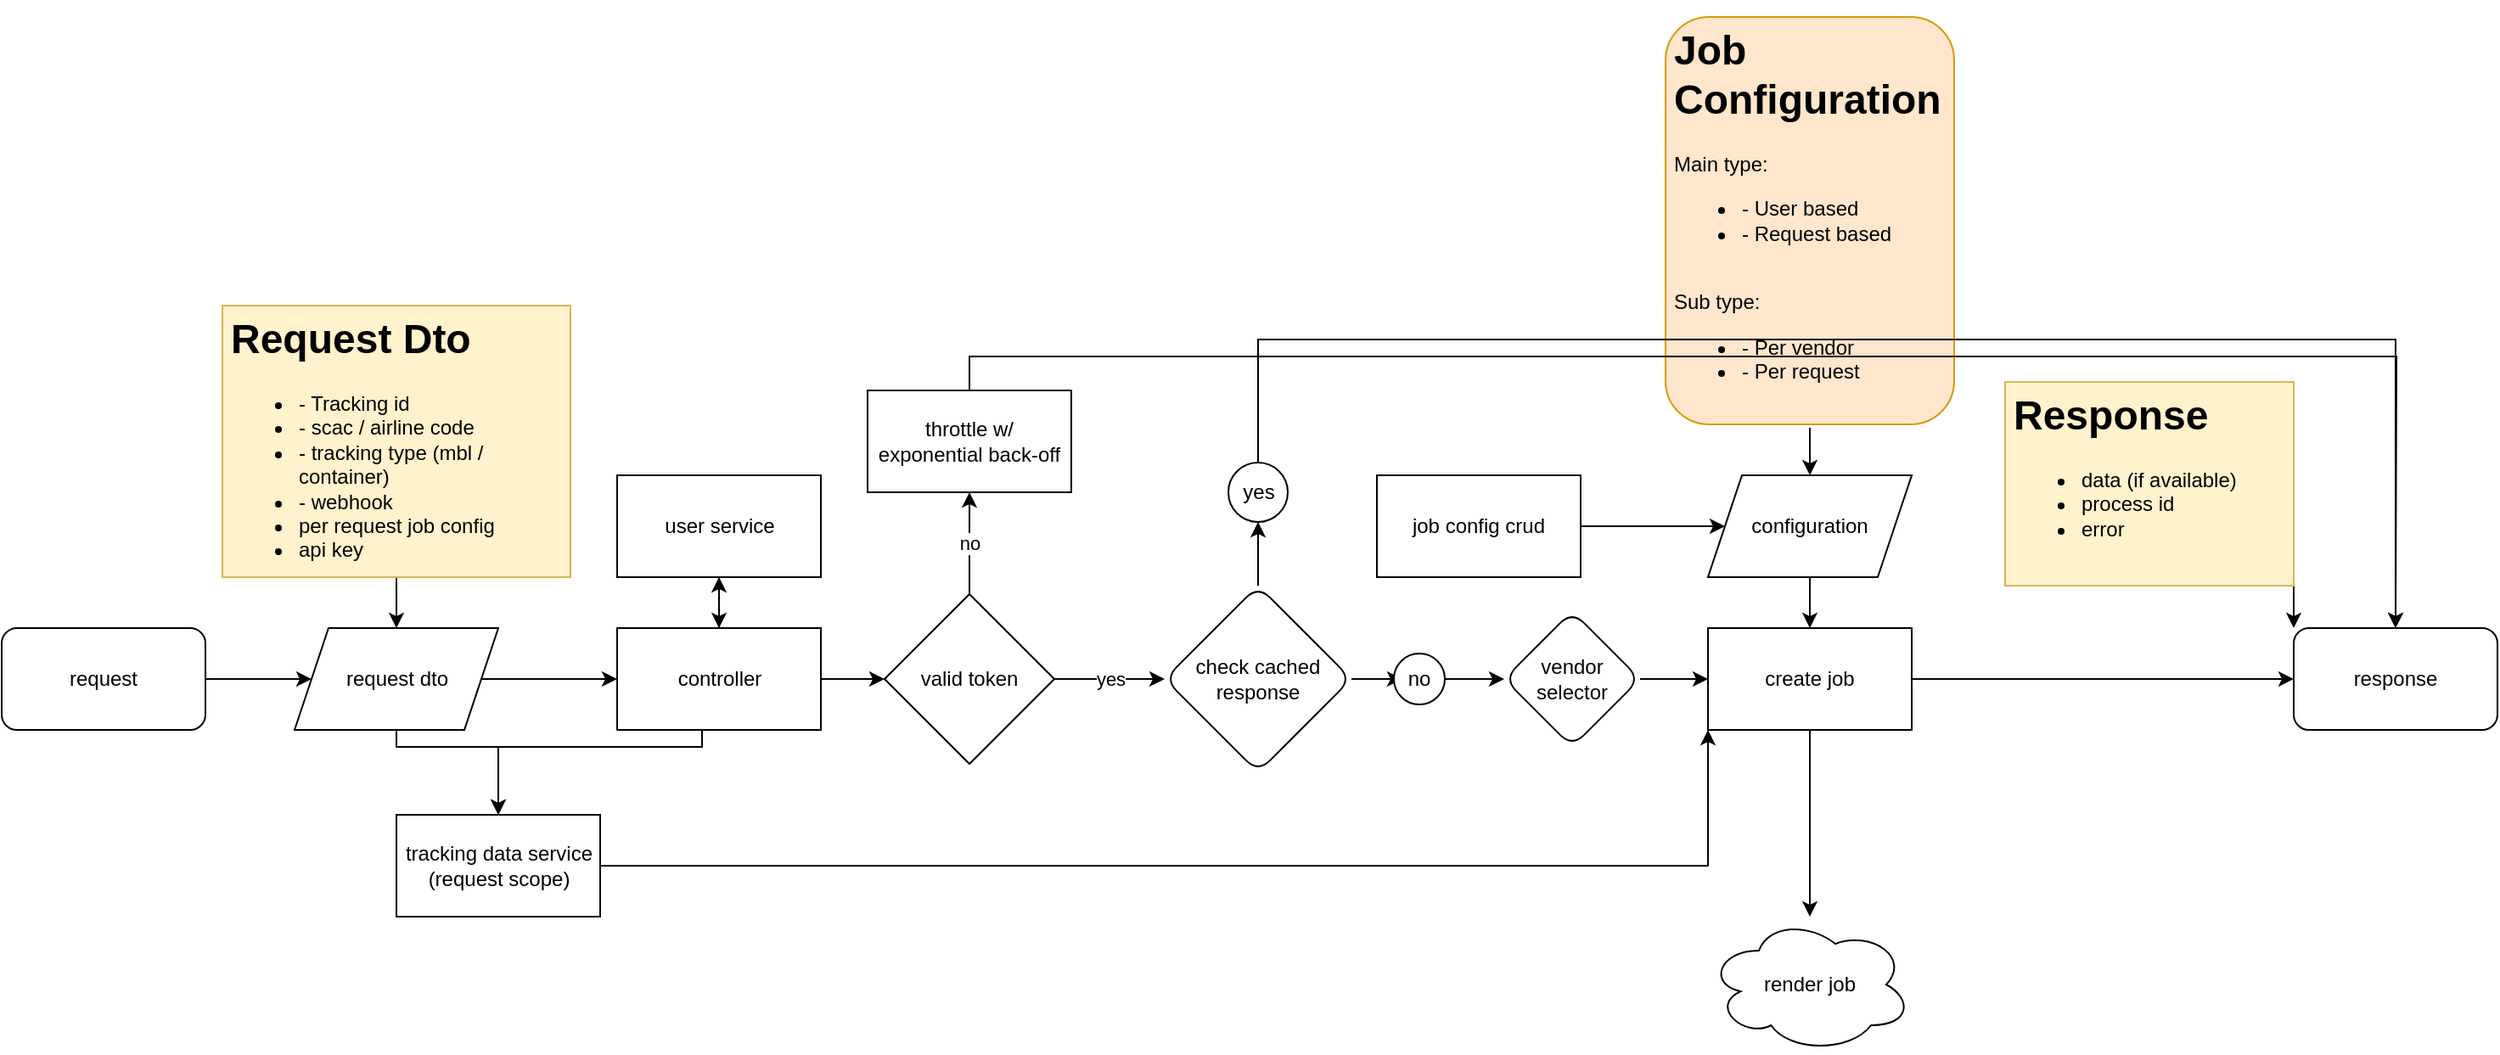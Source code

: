 <mxfile version="19.0.3" type="github">
  <diagram id="5nS2tupGKHrIzz-yQ_Gh" name="Page-1">
    <mxGraphModel dx="3076" dy="1923" grid="1" gridSize="10" guides="0" tooltips="1" connect="1" arrows="1" fold="1" page="1" pageScale="1" pageWidth="827" pageHeight="1169" background="none" math="0" shadow="0">
      <root>
        <mxCell id="0" />
        <mxCell id="1" parent="0" />
        <mxCell id="IpU1gTkrVDLqqGkc_7db-3" style="edgeStyle=orthogonalEdgeStyle;rounded=0;orthogonalLoop=1;jettySize=auto;html=1;entryX=0;entryY=0.5;entryDx=0;entryDy=0;" edge="1" parent="1" source="hlwMPDkGxFDHyRgncE-s-4" target="hlwMPDkGxFDHyRgncE-s-8">
          <mxGeometry relative="1" as="geometry" />
        </mxCell>
        <mxCell id="hlwMPDkGxFDHyRgncE-s-4" value="request" style="rounded=1;whiteSpace=wrap;html=1;" parent="1" vertex="1">
          <mxGeometry x="-850" y="-510" width="120" height="60" as="geometry" />
        </mxCell>
        <mxCell id="hlwMPDkGxFDHyRgncE-s-19" style="edgeStyle=orthogonalEdgeStyle;rounded=0;orthogonalLoop=1;jettySize=auto;html=1;entryX=0.5;entryY=0;entryDx=0;entryDy=0;" parent="1" source="hlwMPDkGxFDHyRgncE-s-6" target="hlwMPDkGxFDHyRgncE-s-10" edge="1">
          <mxGeometry relative="1" as="geometry">
            <Array as="points">
              <mxPoint x="-437.5" y="-440" />
              <mxPoint x="-557.5" y="-440" />
            </Array>
          </mxGeometry>
        </mxCell>
        <mxCell id="hlwMPDkGxFDHyRgncE-s-45" style="edgeStyle=orthogonalEdgeStyle;rounded=0;orthogonalLoop=1;jettySize=auto;html=1;exitX=1;exitY=0.5;exitDx=0;exitDy=0;entryX=0;entryY=0.5;entryDx=0;entryDy=0;" parent="1" source="hlwMPDkGxFDHyRgncE-s-6" target="IpU1gTkrVDLqqGkc_7db-1" edge="1">
          <mxGeometry relative="1" as="geometry" />
        </mxCell>
        <mxCell id="hlwMPDkGxFDHyRgncE-s-55" value="" style="edgeStyle=orthogonalEdgeStyle;rounded=0;orthogonalLoop=1;jettySize=auto;html=1;" parent="1" source="hlwMPDkGxFDHyRgncE-s-6" target="hlwMPDkGxFDHyRgncE-s-54" edge="1">
          <mxGeometry relative="1" as="geometry" />
        </mxCell>
        <mxCell id="hlwMPDkGxFDHyRgncE-s-6" value="controller" style="rounded=0;whiteSpace=wrap;html=1;" parent="1" vertex="1">
          <mxGeometry x="-487.5" y="-510" width="120" height="60" as="geometry" />
        </mxCell>
        <mxCell id="hlwMPDkGxFDHyRgncE-s-18" style="edgeStyle=orthogonalEdgeStyle;rounded=0;orthogonalLoop=1;jettySize=auto;html=1;entryX=0;entryY=0.5;entryDx=0;entryDy=0;" parent="1" source="hlwMPDkGxFDHyRgncE-s-8" target="hlwMPDkGxFDHyRgncE-s-6" edge="1">
          <mxGeometry relative="1" as="geometry" />
        </mxCell>
        <mxCell id="hlwMPDkGxFDHyRgncE-s-20" style="edgeStyle=orthogonalEdgeStyle;rounded=0;orthogonalLoop=1;jettySize=auto;html=1;entryX=0.5;entryY=0;entryDx=0;entryDy=0;" parent="1" source="hlwMPDkGxFDHyRgncE-s-8" target="hlwMPDkGxFDHyRgncE-s-10" edge="1">
          <mxGeometry relative="1" as="geometry">
            <Array as="points">
              <mxPoint x="-617.5" y="-440" />
              <mxPoint x="-557.5" y="-440" />
            </Array>
          </mxGeometry>
        </mxCell>
        <mxCell id="hlwMPDkGxFDHyRgncE-s-8" value="request dto" style="shape=parallelogram;perimeter=parallelogramPerimeter;whiteSpace=wrap;html=1;fixedSize=1;" parent="1" vertex="1">
          <mxGeometry x="-677.5" y="-510" width="120" height="60" as="geometry" />
        </mxCell>
        <mxCell id="hlwMPDkGxFDHyRgncE-s-38" style="edgeStyle=orthogonalEdgeStyle;rounded=0;orthogonalLoop=1;jettySize=auto;html=1;entryX=0;entryY=1;entryDx=0;entryDy=0;" parent="1" source="hlwMPDkGxFDHyRgncE-s-10" target="hlwMPDkGxFDHyRgncE-s-14" edge="1">
          <mxGeometry relative="1" as="geometry" />
        </mxCell>
        <mxCell id="hlwMPDkGxFDHyRgncE-s-10" value="tracking data service&lt;br&gt;(request scope)" style="rounded=0;whiteSpace=wrap;html=1;" parent="1" vertex="1">
          <mxGeometry x="-617.5" y="-400" width="120" height="60" as="geometry" />
        </mxCell>
        <mxCell id="hlwMPDkGxFDHyRgncE-s-34" style="edgeStyle=orthogonalEdgeStyle;rounded=0;orthogonalLoop=1;jettySize=auto;html=1;" parent="1" source="hlwMPDkGxFDHyRgncE-s-14" target="hlwMPDkGxFDHyRgncE-s-33" edge="1">
          <mxGeometry relative="1" as="geometry" />
        </mxCell>
        <mxCell id="hlwMPDkGxFDHyRgncE-s-39" style="edgeStyle=orthogonalEdgeStyle;rounded=0;orthogonalLoop=1;jettySize=auto;html=1;entryX=0;entryY=0.5;entryDx=0;entryDy=0;" parent="1" source="hlwMPDkGxFDHyRgncE-s-14" target="hlwMPDkGxFDHyRgncE-s-40" edge="1">
          <mxGeometry relative="1" as="geometry">
            <mxPoint x="315" y="-480" as="targetPoint" />
          </mxGeometry>
        </mxCell>
        <mxCell id="hlwMPDkGxFDHyRgncE-s-14" value="create job" style="rounded=0;whiteSpace=wrap;html=1;" parent="1" vertex="1">
          <mxGeometry x="155" y="-510" width="120" height="60" as="geometry" />
        </mxCell>
        <mxCell id="hlwMPDkGxFDHyRgncE-s-22" style="edgeStyle=orthogonalEdgeStyle;rounded=0;orthogonalLoop=1;jettySize=auto;html=1;entryX=0.5;entryY=0;entryDx=0;entryDy=0;" parent="1" source="hlwMPDkGxFDHyRgncE-s-21" target="hlwMPDkGxFDHyRgncE-s-14" edge="1">
          <mxGeometry relative="1" as="geometry" />
        </mxCell>
        <mxCell id="hlwMPDkGxFDHyRgncE-s-21" value="configuration" style="shape=parallelogram;perimeter=parallelogramPerimeter;whiteSpace=wrap;html=1;fixedSize=1;" parent="1" vertex="1">
          <mxGeometry x="155" y="-600" width="120" height="60" as="geometry" />
        </mxCell>
        <mxCell id="hlwMPDkGxFDHyRgncE-s-24" value="" style="edgeStyle=orthogonalEdgeStyle;rounded=0;orthogonalLoop=1;jettySize=auto;html=1;" parent="1" source="hlwMPDkGxFDHyRgncE-s-23" target="hlwMPDkGxFDHyRgncE-s-21" edge="1">
          <mxGeometry relative="1" as="geometry" />
        </mxCell>
        <mxCell id="hlwMPDkGxFDHyRgncE-s-23" value="job config crud" style="rounded=0;whiteSpace=wrap;html=1;" parent="1" vertex="1">
          <mxGeometry x="-40" y="-600" width="120" height="60" as="geometry" />
        </mxCell>
        <mxCell id="hlwMPDkGxFDHyRgncE-s-29" style="edgeStyle=orthogonalEdgeStyle;rounded=0;orthogonalLoop=1;jettySize=auto;html=1;entryX=0.5;entryY=0;entryDx=0;entryDy=0;" parent="1" source="hlwMPDkGxFDHyRgncE-s-28" target="hlwMPDkGxFDHyRgncE-s-21" edge="1">
          <mxGeometry relative="1" as="geometry" />
        </mxCell>
        <mxCell id="hlwMPDkGxFDHyRgncE-s-28" value="&lt;h1&gt;Job Configuration&lt;/h1&gt;&lt;div&gt;Main type:&lt;/div&gt;&lt;div&gt;&lt;ul&gt;&lt;li&gt;- User based&lt;/li&gt;&lt;li&gt;- Request based&lt;/li&gt;&lt;/ul&gt;&lt;/div&gt;&lt;div&gt;&lt;br&gt;&lt;/div&gt;&lt;div&gt;Sub type:&lt;/div&gt;&lt;div&gt;&lt;ul&gt;&lt;li&gt;- Per vendor&lt;/li&gt;&lt;li&gt;- Per request&lt;/li&gt;&lt;/ul&gt;&lt;/div&gt;" style="text;html=1;strokeColor=#d79b00;fillColor=#ffe6cc;spacing=5;spacingTop=-20;whiteSpace=wrap;overflow=hidden;rounded=1;shadow=0;glass=0;perimeterSpacing=2;gradientColor=none;sketch=0;" parent="1" vertex="1">
          <mxGeometry x="130" y="-870" width="170" height="240" as="geometry" />
        </mxCell>
        <mxCell id="hlwMPDkGxFDHyRgncE-s-32" style="edgeStyle=orthogonalEdgeStyle;rounded=0;orthogonalLoop=1;jettySize=auto;html=1;entryX=0;entryY=0.5;entryDx=0;entryDy=0;" parent="1" source="hlwMPDkGxFDHyRgncE-s-30" target="hlwMPDkGxFDHyRgncE-s-14" edge="1">
          <mxGeometry relative="1" as="geometry" />
        </mxCell>
        <mxCell id="hlwMPDkGxFDHyRgncE-s-30" value="vendor selector" style="rhombus;whiteSpace=wrap;html=1;rounded=1;shadow=0;glass=0;sketch=0;strokeColor=default;gradientColor=none;" parent="1" vertex="1">
          <mxGeometry x="35" y="-520" width="80" height="80" as="geometry" />
        </mxCell>
        <mxCell id="hlwMPDkGxFDHyRgncE-s-33" value="render job" style="ellipse;shape=cloud;whiteSpace=wrap;html=1;rounded=1;shadow=0;glass=0;sketch=0;strokeColor=default;gradientColor=none;" parent="1" vertex="1">
          <mxGeometry x="155" y="-340" width="120" height="80" as="geometry" />
        </mxCell>
        <mxCell id="hlwMPDkGxFDHyRgncE-s-36" style="edgeStyle=orthogonalEdgeStyle;rounded=0;orthogonalLoop=1;jettySize=auto;html=1;" parent="1" source="hlwMPDkGxFDHyRgncE-s-35" target="hlwMPDkGxFDHyRgncE-s-8" edge="1">
          <mxGeometry relative="1" as="geometry" />
        </mxCell>
        <mxCell id="hlwMPDkGxFDHyRgncE-s-35" value="&lt;h1&gt;Request Dto&lt;/h1&gt;&lt;div&gt;&lt;ul&gt;&lt;li&gt;- Tracking id&lt;/li&gt;&lt;li&gt;- scac / airline code&lt;/li&gt;&lt;li&gt;- tracking type (mbl / container)&lt;/li&gt;&lt;li&gt;- webhook&lt;/li&gt;&lt;li&gt;per request job config&lt;/li&gt;&lt;li&gt;api key&lt;/li&gt;&lt;/ul&gt;&lt;/div&gt;" style="text;html=1;strokeColor=#d6b656;fillColor=#fff2cc;spacing=5;spacingTop=-20;whiteSpace=wrap;overflow=hidden;rounded=0;shadow=0;glass=0;sketch=0;" parent="1" vertex="1">
          <mxGeometry x="-720" y="-700" width="205" height="160" as="geometry" />
        </mxCell>
        <mxCell id="hlwMPDkGxFDHyRgncE-s-40" value="response" style="rounded=1;whiteSpace=wrap;html=1;shadow=0;glass=0;sketch=0;strokeColor=default;gradientColor=none;" parent="1" vertex="1">
          <mxGeometry x="500" y="-510" width="120" height="60" as="geometry" />
        </mxCell>
        <mxCell id="hlwMPDkGxFDHyRgncE-s-57" style="edgeStyle=orthogonalEdgeStyle;rounded=0;orthogonalLoop=1;jettySize=auto;html=1;exitX=1;exitY=1;exitDx=0;exitDy=0;entryX=0;entryY=0;entryDx=0;entryDy=0;" parent="1" source="hlwMPDkGxFDHyRgncE-s-42" target="hlwMPDkGxFDHyRgncE-s-40" edge="1">
          <mxGeometry relative="1" as="geometry" />
        </mxCell>
        <mxCell id="hlwMPDkGxFDHyRgncE-s-42" value="&lt;h1&gt;Response&lt;/h1&gt;&lt;p&gt;&lt;/p&gt;&lt;ul&gt;&lt;li&gt;data (if available)&lt;/li&gt;&lt;li&gt;process id&lt;/li&gt;&lt;li&gt;error&lt;/li&gt;&lt;/ul&gt;&lt;p&gt;&lt;/p&gt;" style="text;html=1;strokeColor=#d6b656;fillColor=#fff2cc;spacing=5;spacingTop=-20;whiteSpace=wrap;overflow=hidden;rounded=0;shadow=0;glass=0;sketch=0;" parent="1" vertex="1">
          <mxGeometry x="330" y="-655" width="170" height="120" as="geometry" />
        </mxCell>
        <mxCell id="hlwMPDkGxFDHyRgncE-s-47" value="" style="edgeStyle=orthogonalEdgeStyle;rounded=0;orthogonalLoop=1;jettySize=auto;html=1;" parent="1" source="hlwMPDkGxFDHyRgncE-s-44" target="hlwMPDkGxFDHyRgncE-s-46" edge="1">
          <mxGeometry relative="1" as="geometry">
            <Array as="points">
              <mxPoint x="-110" y="-560" />
              <mxPoint x="-110" y="-560" />
            </Array>
          </mxGeometry>
        </mxCell>
        <mxCell id="hlwMPDkGxFDHyRgncE-s-51" style="edgeStyle=orthogonalEdgeStyle;rounded=0;orthogonalLoop=1;jettySize=auto;html=1;entryX=0;entryY=0.5;entryDx=0;entryDy=0;" parent="1" source="hlwMPDkGxFDHyRgncE-s-44" edge="1">
          <mxGeometry relative="1" as="geometry">
            <mxPoint x="-25" y="-480" as="targetPoint" />
          </mxGeometry>
        </mxCell>
        <mxCell id="hlwMPDkGxFDHyRgncE-s-44" value="check cached response" style="rhombus;whiteSpace=wrap;html=1;rounded=1;shadow=0;glass=0;sketch=0;strokeColor=default;gradientColor=none;" parent="1" vertex="1">
          <mxGeometry x="-165" y="-535" width="110" height="110" as="geometry" />
        </mxCell>
        <mxCell id="hlwMPDkGxFDHyRgncE-s-48" style="edgeStyle=orthogonalEdgeStyle;rounded=0;orthogonalLoop=1;jettySize=auto;html=1;" parent="1" source="hlwMPDkGxFDHyRgncE-s-46" target="hlwMPDkGxFDHyRgncE-s-40" edge="1">
          <mxGeometry relative="1" as="geometry">
            <Array as="points">
              <mxPoint x="-110" y="-680" />
              <mxPoint x="560" y="-680" />
            </Array>
          </mxGeometry>
        </mxCell>
        <mxCell id="hlwMPDkGxFDHyRgncE-s-46" value="yes" style="ellipse;whiteSpace=wrap;html=1;aspect=fixed;rounded=1;shadow=0;glass=0;sketch=0;strokeColor=default;gradientColor=none;" parent="1" vertex="1">
          <mxGeometry x="-127.5" y="-607.5" width="35" height="35" as="geometry" />
        </mxCell>
        <mxCell id="hlwMPDkGxFDHyRgncE-s-52" style="edgeStyle=orthogonalEdgeStyle;rounded=0;orthogonalLoop=1;jettySize=auto;html=1;entryX=0;entryY=0.5;entryDx=0;entryDy=0;" parent="1" source="hlwMPDkGxFDHyRgncE-s-50" target="hlwMPDkGxFDHyRgncE-s-30" edge="1">
          <mxGeometry relative="1" as="geometry" />
        </mxCell>
        <mxCell id="hlwMPDkGxFDHyRgncE-s-50" value="no" style="ellipse;whiteSpace=wrap;html=1;aspect=fixed;rounded=1;shadow=0;glass=0;sketch=0;strokeColor=default;gradientColor=none;" parent="1" vertex="1">
          <mxGeometry x="-30" y="-495" width="30" height="30" as="geometry" />
        </mxCell>
        <mxCell id="hlwMPDkGxFDHyRgncE-s-56" style="edgeStyle=orthogonalEdgeStyle;rounded=0;orthogonalLoop=1;jettySize=auto;html=1;" parent="1" source="hlwMPDkGxFDHyRgncE-s-54" edge="1">
          <mxGeometry relative="1" as="geometry">
            <mxPoint x="-427.5" y="-510" as="targetPoint" />
          </mxGeometry>
        </mxCell>
        <mxCell id="hlwMPDkGxFDHyRgncE-s-54" value="user service" style="rounded=0;whiteSpace=wrap;html=1;shadow=0;glass=0;sketch=0;strokeColor=default;gradientColor=none;" parent="1" vertex="1">
          <mxGeometry x="-487.5" y="-600" width="120" height="60" as="geometry" />
        </mxCell>
        <mxCell id="IpU1gTkrVDLqqGkc_7db-2" value="yes" style="edgeStyle=orthogonalEdgeStyle;rounded=0;orthogonalLoop=1;jettySize=auto;html=1;entryX=0;entryY=0.5;entryDx=0;entryDy=0;" edge="1" parent="1" source="IpU1gTkrVDLqqGkc_7db-1" target="hlwMPDkGxFDHyRgncE-s-44">
          <mxGeometry relative="1" as="geometry" />
        </mxCell>
        <mxCell id="IpU1gTkrVDLqqGkc_7db-23" value="no" style="edgeStyle=orthogonalEdgeStyle;rounded=0;orthogonalLoop=1;jettySize=auto;html=1;" edge="1" parent="1" source="IpU1gTkrVDLqqGkc_7db-1" target="IpU1gTkrVDLqqGkc_7db-22">
          <mxGeometry relative="1" as="geometry" />
        </mxCell>
        <mxCell id="IpU1gTkrVDLqqGkc_7db-1" value="valid token" style="rhombus;whiteSpace=wrap;html=1;" vertex="1" parent="1">
          <mxGeometry x="-330" y="-530" width="100" height="100" as="geometry" />
        </mxCell>
        <mxCell id="IpU1gTkrVDLqqGkc_7db-24" style="edgeStyle=orthogonalEdgeStyle;rounded=0;orthogonalLoop=1;jettySize=auto;html=1;exitX=0.5;exitY=0;exitDx=0;exitDy=0;" edge="1" parent="1" source="IpU1gTkrVDLqqGkc_7db-22">
          <mxGeometry relative="1" as="geometry">
            <mxPoint x="560" y="-510" as="targetPoint" />
          </mxGeometry>
        </mxCell>
        <mxCell id="IpU1gTkrVDLqqGkc_7db-22" value="throttle w/ &lt;br&gt;exponential back-off" style="rounded=0;whiteSpace=wrap;html=1;" vertex="1" parent="1">
          <mxGeometry x="-340" y="-650" width="120" height="60" as="geometry" />
        </mxCell>
      </root>
    </mxGraphModel>
  </diagram>
</mxfile>
